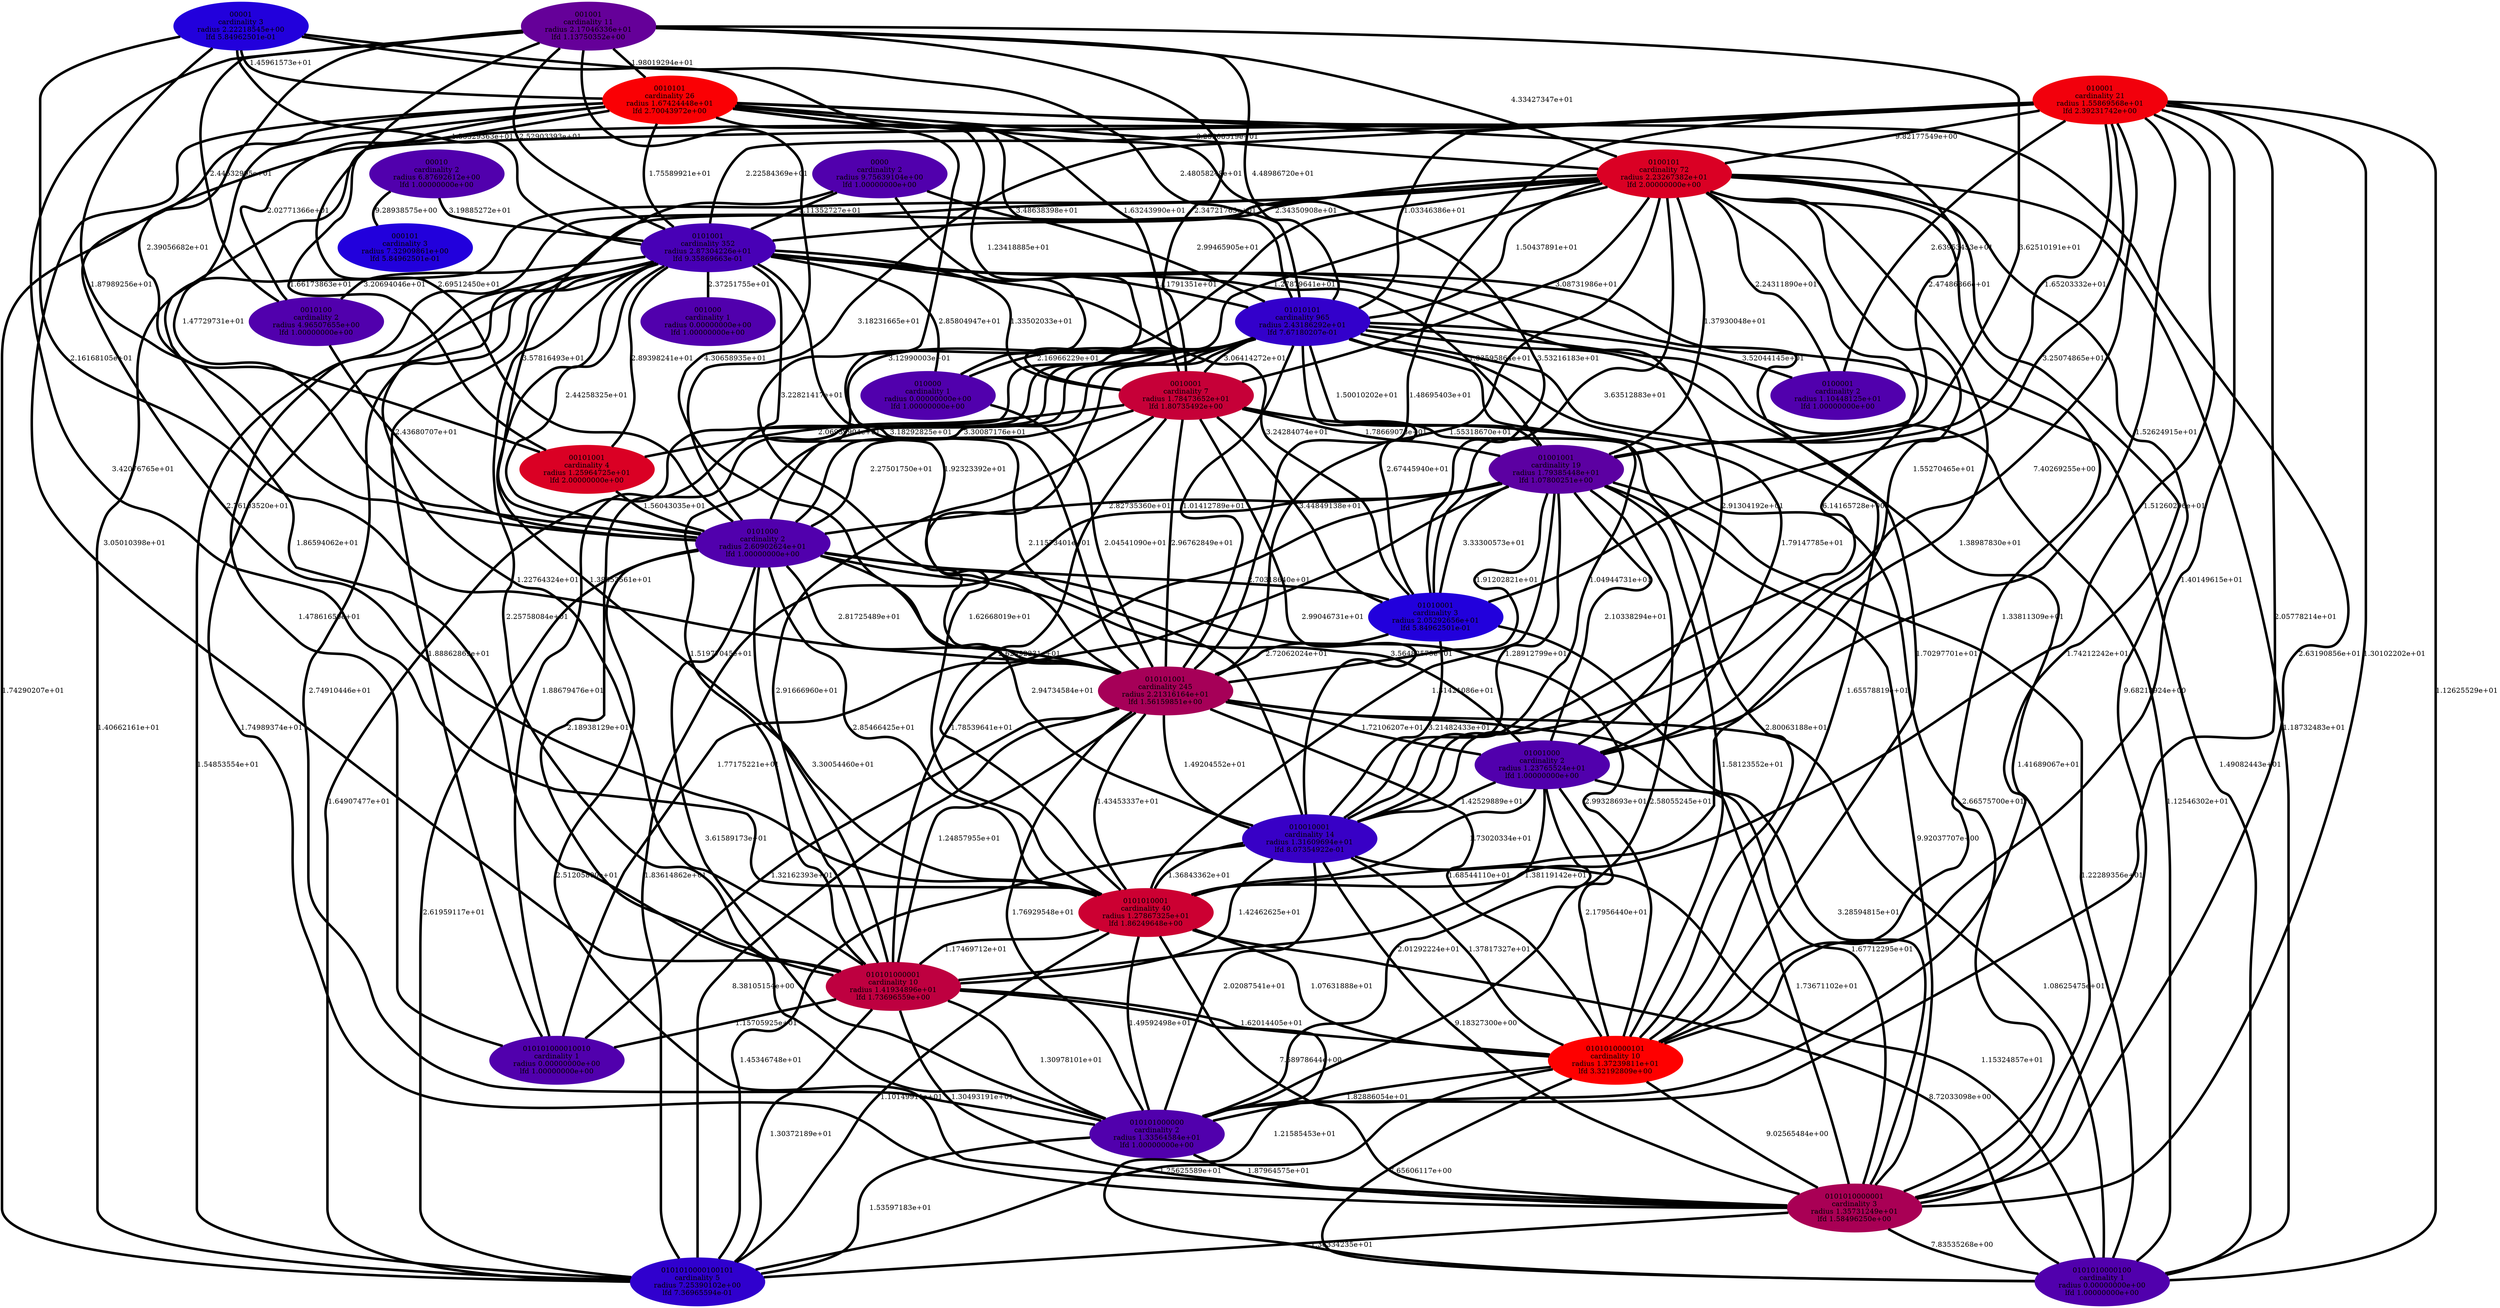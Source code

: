 graph cluster_cardinality_optimal_11 {
    edge[style=solid, penwidth="5", labeldistance="10"]
    00001 [label="00001\ncardinality 3\nradius 2.22218545e+00\nlfd 5.84962501e-01", color="#2200DC", style="filled"]
    0010100 [label="0010100\ncardinality 2\nradius 4.96507655e+00\nlfd 1.00000000e+00", color="#5100AD", style="filled"]
    0010001 [label="0010001\ncardinality 7\nradius 1.78473652e+01\nlfd 1.80735492e+00", color="#C60038", style="filled"]
    000101 [label="000101\ncardinality 3\nradius 7.32909861e+00\nlfd 5.84962501e-01", color="#2200DC", style="filled"]
    0101000 [label="0101000\ncardinality 2\nradius 2.60902624e+01\nlfd 1.00000000e+00", color="#5100AD", style="filled"]
    0101001 [label="0101001\ncardinality 352\nradius 2.87304226e+01\nlfd 9.35869663e-01", color="#4800B6", style="filled"]
    010010001 [label="010010001\ncardinality 14\nradius 1.31609694e+01\nlfd 8.07354922e-01", color="#3800C6", style="filled"]
    0100001 [label="0100001\ncardinality 2\nradius 1.10448125e+01\nlfd 1.00000000e+00", color="#5100AD", style="filled"]
    0101010000101 [label="0101010000101\ncardinality 10\nradius 1.37239811e+01\nlfd 3.32192809e+00", color="#FE0000", style="filled"]
    0101010000100 [label="0101010000100\ncardinality 1\nradius 0.00000000e+00\nlfd 1.00000000e+00", color="#5100AD", style="filled"]
    010001 [label="010001\ncardinality 21\nradius 1.55869568e+01\nlfd 2.39231742e+00", color="#F2000C", style="filled"]
    01010101 [label="01010101\ncardinality 965\nradius 2.43186292e+01\nlfd 7.67180207e-01", color="#3300CB", style="filled"]
    010101000010010 [label="010101000010010\ncardinality 1\nradius 0.00000000e+00\nlfd 1.00000000e+00", color="#5100AD", style="filled"]
    0101010001 [label="0101010001\ncardinality 40\nradius 1.27867325e+01\nlfd 1.86249648e+00", color="#CC0032", style="filled"]
    0101010000100101 [label="0101010000100101\ncardinality 5\nradius 7.25390102e+00\nlfd 7.36965594e-01", color="#3000CE", style="filled"]
    010101000000 [label="010101000000\ncardinality 2\nradius 1.33564584e+01\nlfd 1.00000000e+00", color="#5100AD", style="filled"]
    01001001 [label="01001001\ncardinality 19\nradius 1.79385448e+01\nlfd 1.07800251e+00", color="#5C00A2", style="filled"]
    00101001 [label="00101001\ncardinality 4\nradius 1.25964725e+01\nlfd 2.00000000e+00", color="#DA0024", style="filled"]
    0101010000001 [label="0101010000001\ncardinality 3\nradius 1.35731249e+01\nlfd 1.58496250e+00", color="#A90055", style="filled"]
    01001000 [label="01001000\ncardinality 2\nradius 1.23765524e+01\nlfd 1.00000000e+00", color="#5100AD", style="filled"]
    010101001 [label="010101001\ncardinality 245\nradius 2.21316164e+01\nlfd 1.56159851e+00", color="#A60058", style="filled"]
    0010101 [label="0010101\ncardinality 26\nradius 1.67424448e+01\nlfd 2.70043972e+00", color="#FA0004", style="filled"]
    0100101 [label="0100101\ncardinality 72\nradius 2.23267382e+01\nlfd 2.00000000e+00", color="#DA0024", style="filled"]
    0000 [label="0000\ncardinality 2\nradius 9.75639104e+00\nlfd 1.00000000e+00", color="#5100AD", style="filled"]
    00010 [label="00010\ncardinality 2\nradius 6.87692612e+00\nlfd 1.00000000e+00", color="#5100AD", style="filled"]
    010000 [label="010000\ncardinality 1\nradius 0.00000000e+00\nlfd 1.00000000e+00", color="#5100AD", style="filled"]
    001001 [label="001001\ncardinality 11\nradius 2.17046336e+01\nlfd 1.13750352e+00", color="#650099", style="filled"]
    01010001 [label="01010001\ncardinality 3\nradius 2.05292656e+01\nlfd 5.84962501e-01", color="#2200DC", style="filled"]
    010101000001 [label="010101000001\ncardinality 10\nradius 1.41934896e+01\nlfd 1.73696559e+00", color="#BE0040", style="filled"]
    001000 [label="001000\ncardinality 1\nradius 0.00000000e+00\nlfd 1.00000000e+00", color="#5100AD", style="filled"]
    010001 -- 0100101 [label="9.82177549e+00"]
    0100101 -- 0101010001 [label="1.38987830e+01"]
    010101000001 -- 0101010000001 [label="1.30493191e+01"]
    01001000 -- 0101010001 [label="1.73020334e+01"]
    010000 -- 010101001 [label="2.04541090e+01"]
    0010101 -- 01010001 [label="3.53216183e+01"]
    0101001 -- 0010100 [label="3.20694046e+01"]
    0100101 -- 010000 [label="1.27879641e+01"]
    0010001 -- 010010001 [label="2.99046731e+01"]
    0100101 -- 0101001 [label="2.34350908e+01"]
    010101001 -- 010101000000 [label="1.76929548e+01"]
    0101001 -- 01010001 [label="3.24284074e+01"]
    0101000 -- 0101010000100101 [label="2.61959117e+01"]
    010010001 -- 010101000001 [label="1.42462625e+01"]
    0010101 -- 0010001 [label="1.23418885e+01"]
    010001 -- 01010001 [label="3.25074865e+01"]
    010101001 -- 010101000001 [label="1.24857955e+01"]
    0101000 -- 010101001 [label="2.81725489e+01"]
    010001 -- 0101000 [label="3.18231665e+01"]
    010101001 -- 0101010000100 [label="1.08625475e+01"]
    01001001 -- 010101000010010 [label="1.77175221e+01"]
    010010001 -- 0101010000001 [label="9.18327300e+00"]
    0101001 -- 0101000 [label="2.44258325e+01"]
    0100101 -- 0010001 [label="3.08731986e+01"]
    01001001 -- 01001000 [label="2.10338294e+01"]
    0101001 -- 010101000010010 [label="1.88862869e+01"]
    010101001 -- 0101010000001 [label="1.67712295e+01"]
    0010001 -- 0101010001 [label="2.62492231e+01"]
    01001001 -- 0101010000101 [label="1.58123552e+01"]
    00001 -- 01010101 [label="2.48058248e+01"]
    0100101 -- 0101000 [label="3.12990003e+01"]
    01010101 -- 0101010000101 [label="1.65578819e+01"]
    0101001 -- 0101010001 [label="1.38853561e+01"]
    0101000 -- 010101000001 [label="3.30054460e+01"]
    00010 -- 0101001 [label="3.19885272e+01"]
    0101010001 -- 010101000001 [label="1.17469712e+01"]
    0101001 -- 010101000000 [label="2.74910446e+01"]
    0101010001 -- 0101010000001 [label="7.58978644e+00"]
    0010101 -- 0101010000001 [label="2.63190856e+01"]
    01010101 -- 0101010000100101 [label="1.64907477e+01"]
    001001 -- 0101010001 [label="3.42076765e+01"]
    0010001 -- 00101001 [label="2.06939904e+01"]
    01001001 -- 010101000000 [label="2.58055245e+01"]
    010001 -- 0101001 [label="2.22584369e+01"]
    01010001 -- 010010001 [label="3.21482433e+01"]
    01010001 -- 0101010000001 [label="3.28594815e+01"]
    01010101 -- 010101000000 [label="2.18938129e+01"]
    0101001 -- 0010001 [label="1.33502033e+01"]
    001001 -- 010101001 [label="4.30658935e+01"]
    00101001 -- 0101000 [label="1.56043035e+01"]
    0100101 -- 01001000 [label="1.55270465e+01"]
    010001 -- 0101010000100101 [label="1.74290207e+01"]
    010101000001 -- 010101000010010 [label="1.15705925e+01"]
    0100101 -- 010101000010010 [label="1.47861650e+01"]
    0000 -- 01010101 [label="2.99465905e+01"]
    0101001 -- 010101001 [label="1.92323392e+01"]
    0101010001 -- 0101010000100 [label="8.72033098e+00"]
    001001 -- 0100101 [label="4.33427347e+01"]
    0101000 -- 0101010000101 [label="2.99328693e+01"]
    01001000 -- 010010001 [label="1.42529889e+01"]
    010101000001 -- 0101010000100 [label="1.21585453e+01"]
    01010001 -- 010101001 [label="2.72062024e+01"]
    010001 -- 0101010000100 [label="1.12625529e+01"]
    0010001 -- 0101010000101 [label="2.80063188e+01"]
    0010101 -- 010101000001 [label="3.05010398e+01"]
    010010001 -- 0101010000101 [label="1.37817327e+01"]
    0010101 -- 0101000 [label="1.47729731e+01"]
    0101001 -- 010101000001 [label="2.25758084e+01"]
    010101001 -- 0101010000101 [label="1.68544110e+01"]
    001001 -- 0101001 [label="2.52903393e+01"]
    010101000001 -- 0101010000100101 [label="1.30372189e+01"]
    01001000 -- 0101010000001 [label="1.73671102e+01"]
    01010101 -- 010101000001 [label="1.51977045e+01"]
    0101000 -- 0101010000001 [label="2.51205800e+01"]
    0100101 -- 01010001 [label="3.63512883e+01"]
    001001 -- 01001001 [label="3.62510191e+01"]
    0101000 -- 0101010001 [label="2.85466425e+01"]
    010001 -- 01001001 [label="1.65203332e+01"]
    010101001 -- 010010001 [label="1.49204552e+01"]
    0100101 -- 0101010000101 [label="1.33811309e+01"]
    0101001 -- 01001001 [label="1.33595864e+01"]
    0100101 -- 0100001 [label="2.24311890e+01"]
    01001000 -- 010101000001 [label="1.38119142e+01"]
    0100101 -- 0101010000100101 [label="1.40662161e+01"]
    01010101 -- 01010001 [label="2.67445940e+01"]
    01001001 -- 0101010000100 [label="1.22289356e+01"]
    01010101 -- 0101010000001 [label="1.41689067e+01"]
    01010101 -- 0010001 [label="3.06414272e+01"]
    0101001 -- 01001000 [label="2.91304192e+01"]
    010010001 -- 0101010000100101 [label="1.45346748e+01"]
    01001001 -- 0101010000001 [label="9.92037707e+00"]
    01001001 -- 010010001 [label="1.28912799e+01"]
    01010101 -- 010000 [label="2.16966229e+01"]
    00001 -- 0010001 [label="1.63243990e+01"]
    0100101 -- 010010001 [label="6.14165728e+00"]
    010001 -- 01001000 [label="1.52624915e+01"]
    0000 -- 0101001 [label="3.11352727e+01"]
    001001 -- 00101001 [label="2.39056682e+01"]
    0010001 -- 0101010000001 [label="2.66575700e+01"]
    0101010000101 -- 0101010000100 [label="7.65606117e+00"]
    0100101 -- 01010101 [label="1.50437891e+01"]
    0010101 -- 01010101 [label="3.48638398e+01"]
    010001 -- 0100001 [label="2.63953453e+01"]
    01001001 -- 0101010000100101 [label="1.83614862e+01"]
    00001 -- 0101001 [label="1.55329363e+01"]
    01010101 -- 010010001 [label="1.04944731e+01"]
    010101000001 -- 010101000000 [label="1.30978101e+01"]
    0010001 -- 01001001 [label="1.78669078e+01"]
    010010001 -- 0101010001 [label="1.36843362e+01"]
    0101010001 -- 0101010000100101 [label="1.10149911e+01"]
    0101010000001 -- 0101010000100101 [label="1.36334235e+01"]
    010001 -- 010101000001 [label="1.86594062e+01"]
    00001 -- 0010101 [label="1.45961573e+01"]
    0101000 -- 010010001 [label="2.94734584e+01"]
    01001001 -- 010101000001 [label="1.78539641e+01"]
    01001001 -- 0101010001 [label="1.31421086e+01"]
    010001 -- 0101010001 [label="1.51260296e+01"]
    0100101 -- 010101000001 [label="1.22764324e+01"]
    01010101 -- 0101010000100 [label="1.12546302e+01"]
    0101001 -- 0101010000100 [label="1.49082443e+01"]
    00001 -- 0101000 [label="1.87989256e+01"]
    0010101 -- 0101010001 [label="2.76103520e+01"]
    0101000 -- 01010001 [label="2.70318640e+01"]
    010101001 -- 010101000010010 [label="1.32162393e+01"]
    0010101 -- 0101001 [label="1.75589921e+01"]
    010001 -- 010101000000 [label="2.05778214e+01"]
    0010001 -- 0101000 [label="2.27501750e+01"]
    010001 -- 010101001 [label="1.48695403e+01"]
    01010101 -- 0101010001 [label="1.62668019e+01"]
    0101001 -- 01010101 [label="2.11791351e+01"]
    0010101 -- 0100101 [label="3.25308519e+01"]
    0101001 -- 001000 [label="2.37251755e+01"]
    0010101 -- 01001001 [label="2.47486866e+01"]
    0100101 -- 010101001 [label="1.55318670e+01"]
    0101001 -- 0101010000100101 [label="1.54853554e+01"]
    0101010000101 -- 0101010000100101 [label="1.25625589e+01"]
    01010101 -- 01001001 [label="1.50010202e+01"]
    0100101 -- 01001001 [label="1.37930048e+01"]
    01010101 -- 0100001 [label="3.52044145e+01"]
    0010101 -- 010101001 [label="3.22821417e+01"]
    001001 -- 0010101 [label="1.98019294e+01"]
    0101001 -- 010010001 [label="2.11573401e+01"]
    01010101 -- 010101000010010 [label="1.88679476e+01"]
    0100101 -- 0101010000001 [label="9.68213924e+00"]
    0101001 -- 0101010000001 [label="1.74989374e+01"]
    00001 -- 010101001 [label="2.16168105e+01"]
    0000 -- 0101000 [label="3.57816493e+01"]
    010101001 -- 0101010000100101 [label="8.38105154e+00"]
    0000 -- 010101001 [label="3.18292825e+01"]
    0010101 -- 00101001 [label="1.66173863e+01"]
    010001 -- 010010001 [label="7.40269255e+00"]
    00010 -- 000101 [label="9.28938575e+00"]
    0101010000101 -- 0101010000001 [label="9.02565484e+00"]
    010001 -- 0101010000001 [label="1.30102202e+01"]
    010101000000 -- 0101010000100101 [label="1.53597183e+01"]
    01001001 -- 010101001 [label="1.91202821e+01"]
    010001 -- 0101010000101 [label="1.40149615e+01"]
    001001 -- 0010001 [label="2.34721763e+01"]
    0010001 -- 01010001 [label="3.44849138e+01"]
    0100101 -- 0101010000100 [label="1.18732483e+01"]
    010101000001 -- 0101010000101 [label="1.62014405e+01"]
    0101010000101 -- 010101000000 [label="1.82886054e+01"]
    01010101 -- 010101001 [label="1.01412789e+01"]
    01010101 -- 01001000 [label="1.79147785e+01"]
    010101001 -- 0101010001 [label="1.43453337e+01"]
    001001 -- 01010101 [label="4.48986720e+01"]
    0010101 -- 0010100 [label="2.02771366e+01"]
    0101000 -- 01001000 [label="3.56482579e+01"]
    010001 -- 01010101 [label="1.03346386e+01"]
    0101010000001 -- 0101010000100 [label="7.83535268e+00"]
    01010101 -- 0101000 [label="3.30087176e+01"]
    0101000 -- 010101000000 [label="3.61589173e+01"]
    01001000 -- 0101010000101 [label="2.17956440e+01"]
    010101001 -- 01001000 [label="1.72106207e+01"]
    010101000000 -- 0101010000001 [label="1.87964575e+01"]
    0010100 -- 0101000 [label="2.43680707e+01"]
    0101001 -- 00101001 [label="2.89398241e+01"]
    0010001 -- 010101000001 [label="2.91666960e+01"]
    0101010001 -- 010101000000 [label="1.49592498e+01"]
    01001001 -- 01010001 [label="3.33300573e+01"]
    001001 -- 0010100 [label="2.44632995e+01"]
    0010001 -- 010101001 [label="2.96762849e+01"]
    01001000 -- 010101000000 [label="2.01292224e+01"]
    0100101 -- 010101000000 [label="1.74212242e+01"]
    0101001 -- 0101010000101 [label="1.70297701e+01"]
    001001 -- 0101000 [label="2.69512450e+01"]
    0101010001 -- 0101010000101 [label="1.07631888e+01"]
    010010001 -- 0101010000100 [label="1.15324857e+01"]
    010010001 -- 010101000000 [label="2.02087541e+01"]
    0101001 -- 010000 [label="2.85804947e+01"]
    01001001 -- 0101000 [label="2.82735360e+01"]
}

